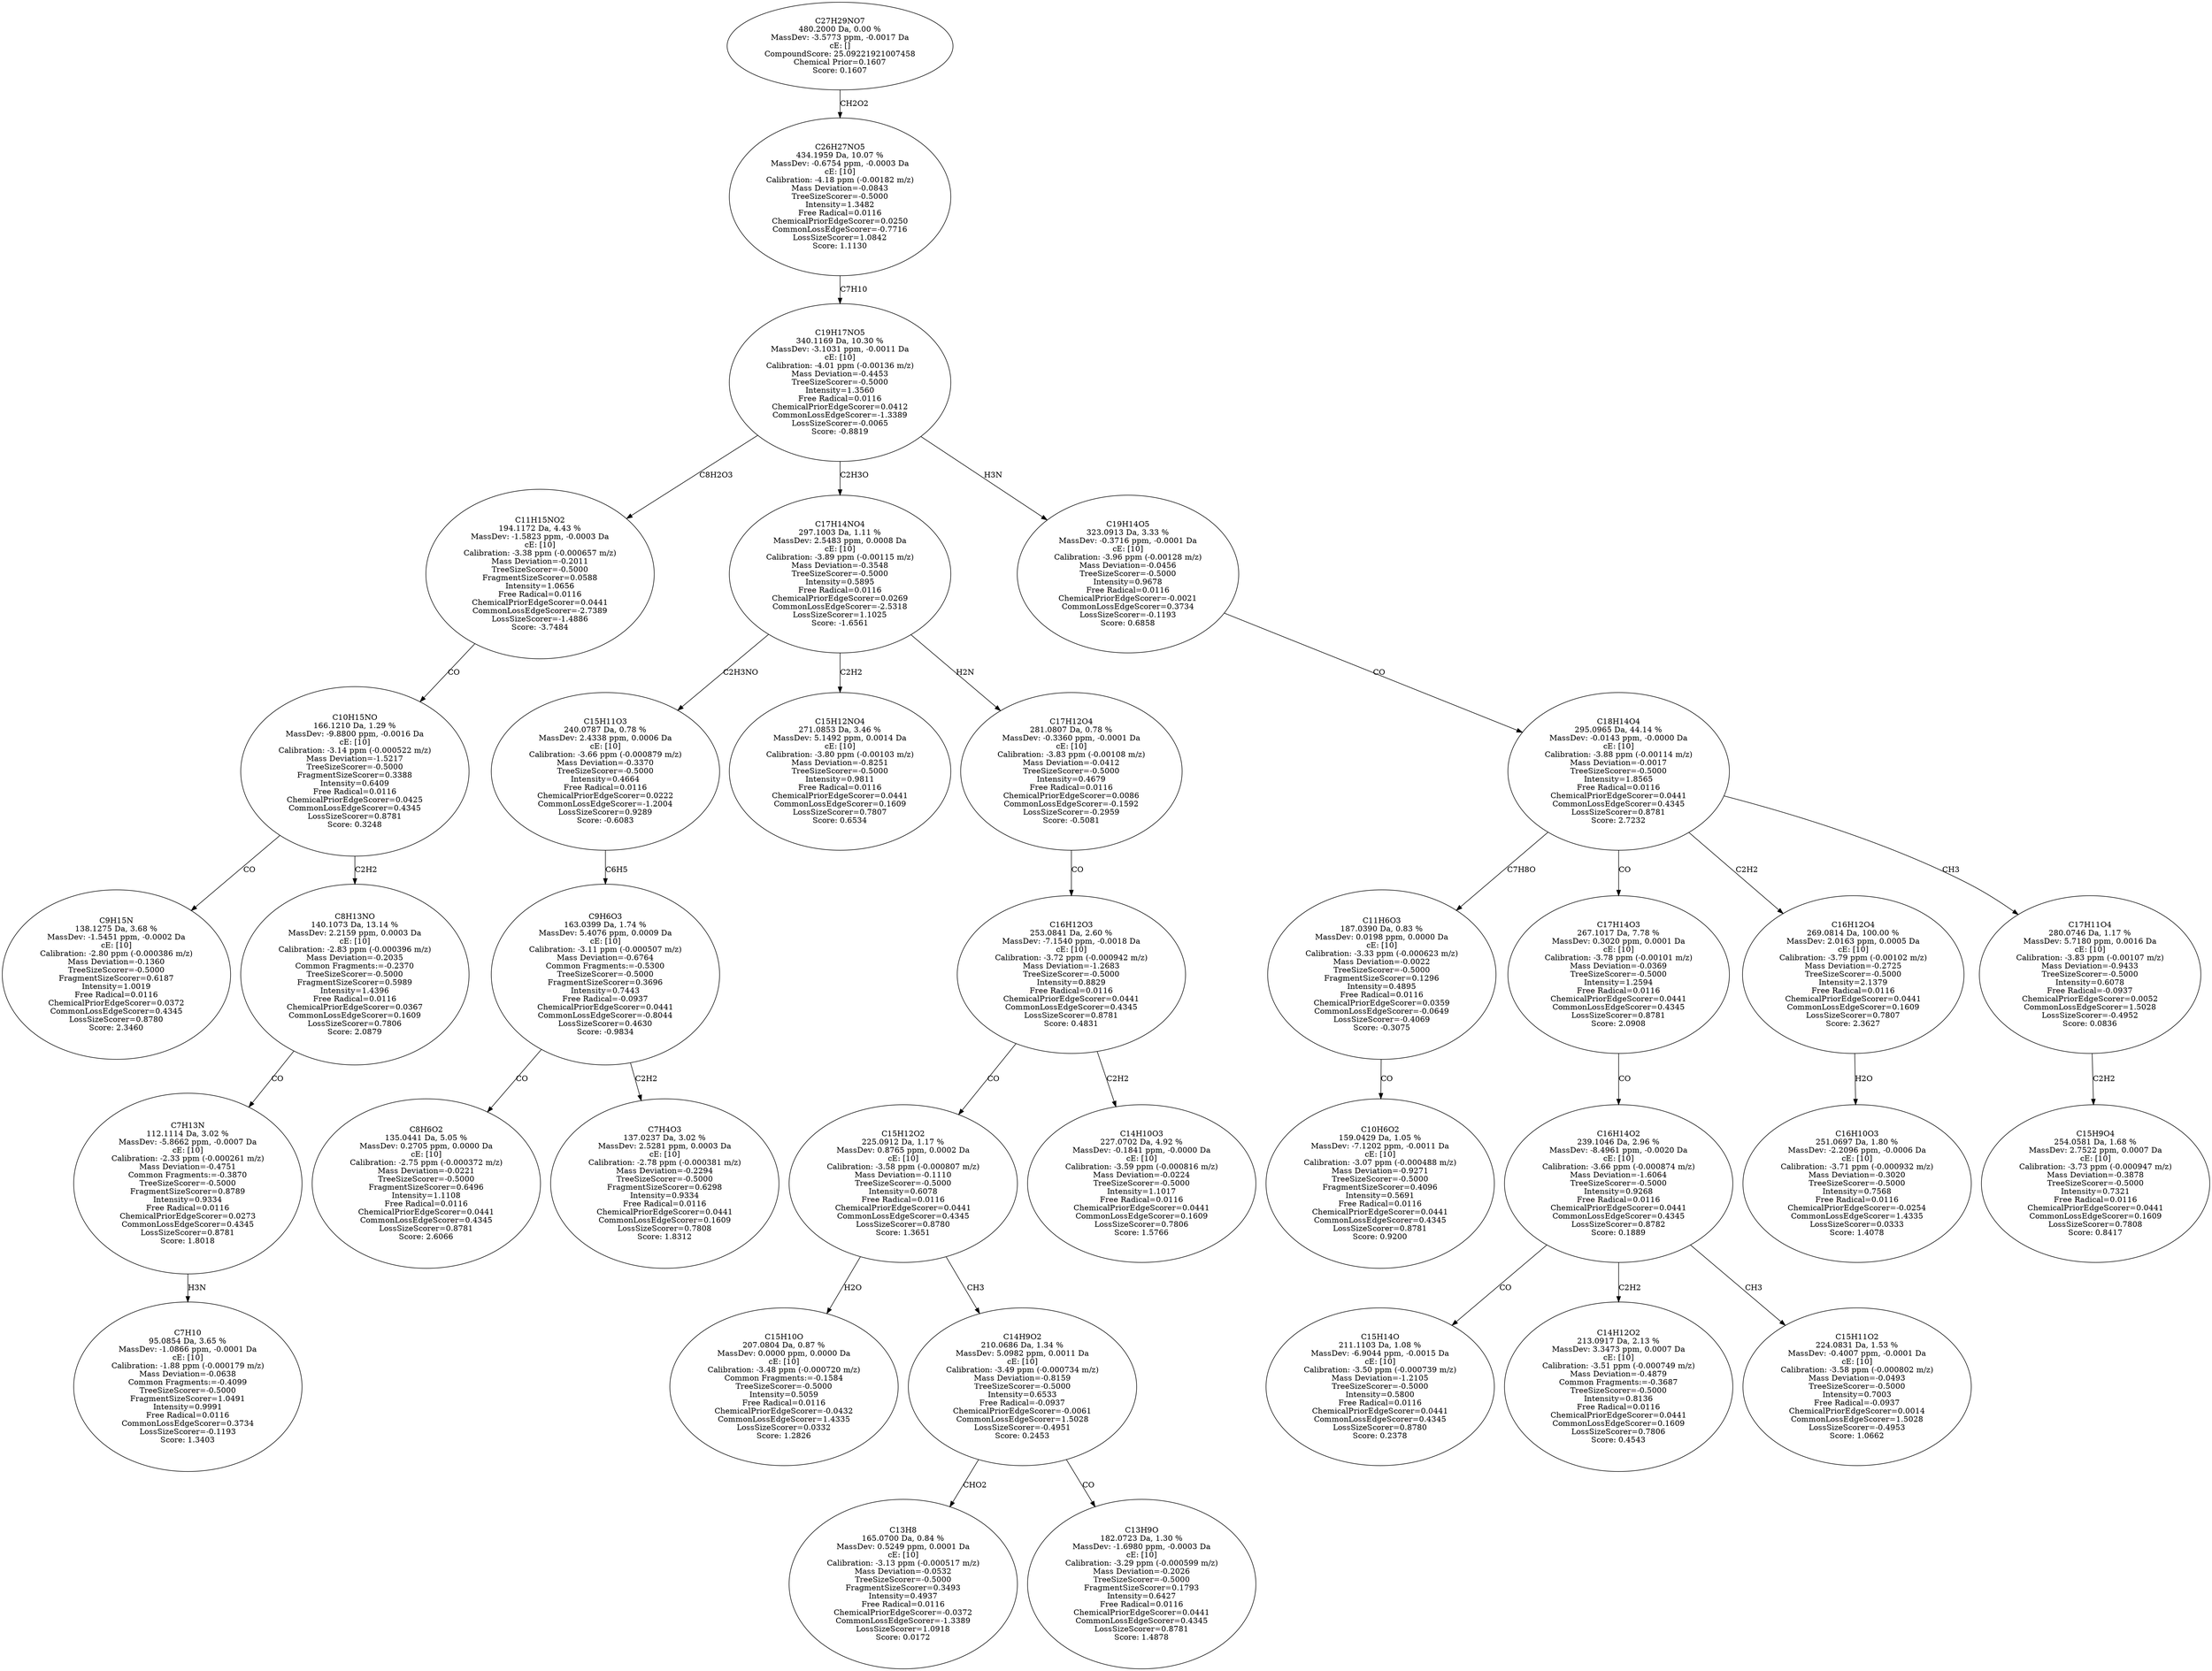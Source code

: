 strict digraph {
v1 [label="C9H15N\n138.1275 Da, 3.68 %\nMassDev: -1.5451 ppm, -0.0002 Da\ncE: [10]\nCalibration: -2.80 ppm (-0.000386 m/z)\nMass Deviation=-0.1360\nTreeSizeScorer=-0.5000\nFragmentSizeScorer=0.6187\nIntensity=1.0019\nFree Radical=0.0116\nChemicalPriorEdgeScorer=0.0372\nCommonLossEdgeScorer=0.4345\nLossSizeScorer=0.8780\nScore: 2.3460"];
v2 [label="C7H10\n95.0854 Da, 3.65 %\nMassDev: -1.0866 ppm, -0.0001 Da\ncE: [10]\nCalibration: -1.88 ppm (-0.000179 m/z)\nMass Deviation=-0.0638\nCommon Fragments:=-0.4099\nTreeSizeScorer=-0.5000\nFragmentSizeScorer=1.0491\nIntensity=0.9991\nFree Radical=0.0116\nCommonLossEdgeScorer=0.3734\nLossSizeScorer=-0.1193\nScore: 1.3403"];
v3 [label="C7H13N\n112.1114 Da, 3.02 %\nMassDev: -5.8662 ppm, -0.0007 Da\ncE: [10]\nCalibration: -2.33 ppm (-0.000261 m/z)\nMass Deviation=-0.4751\nCommon Fragments:=-0.3870\nTreeSizeScorer=-0.5000\nFragmentSizeScorer=0.8789\nIntensity=0.9334\nFree Radical=0.0116\nChemicalPriorEdgeScorer=0.0273\nCommonLossEdgeScorer=0.4345\nLossSizeScorer=0.8781\nScore: 1.8018"];
v4 [label="C8H13NO\n140.1073 Da, 13.14 %\nMassDev: 2.2159 ppm, 0.0003 Da\ncE: [10]\nCalibration: -2.83 ppm (-0.000396 m/z)\nMass Deviation=-0.2035\nCommon Fragments:=-0.2370\nTreeSizeScorer=-0.5000\nFragmentSizeScorer=0.5989\nIntensity=1.4396\nFree Radical=0.0116\nChemicalPriorEdgeScorer=0.0367\nCommonLossEdgeScorer=0.1609\nLossSizeScorer=0.7806\nScore: 2.0879"];
v5 [label="C10H15NO\n166.1210 Da, 1.29 %\nMassDev: -9.8800 ppm, -0.0016 Da\ncE: [10]\nCalibration: -3.14 ppm (-0.000522 m/z)\nMass Deviation=-1.5217\nTreeSizeScorer=-0.5000\nFragmentSizeScorer=0.3388\nIntensity=0.6409\nFree Radical=0.0116\nChemicalPriorEdgeScorer=0.0425\nCommonLossEdgeScorer=0.4345\nLossSizeScorer=0.8781\nScore: 0.3248"];
v6 [label="C11H15NO2\n194.1172 Da, 4.43 %\nMassDev: -1.5823 ppm, -0.0003 Da\ncE: [10]\nCalibration: -3.38 ppm (-0.000657 m/z)\nMass Deviation=-0.2011\nTreeSizeScorer=-0.5000\nFragmentSizeScorer=0.0588\nIntensity=1.0656\nFree Radical=0.0116\nChemicalPriorEdgeScorer=0.0441\nCommonLossEdgeScorer=-2.7389\nLossSizeScorer=-1.4886\nScore: -3.7484"];
v7 [label="C8H6O2\n135.0441 Da, 5.05 %\nMassDev: 0.2705 ppm, 0.0000 Da\ncE: [10]\nCalibration: -2.75 ppm (-0.000372 m/z)\nMass Deviation=-0.0221\nTreeSizeScorer=-0.5000\nFragmentSizeScorer=0.6496\nIntensity=1.1108\nFree Radical=0.0116\nChemicalPriorEdgeScorer=0.0441\nCommonLossEdgeScorer=0.4345\nLossSizeScorer=0.8781\nScore: 2.6066"];
v8 [label="C7H4O3\n137.0237 Da, 3.02 %\nMassDev: 2.5281 ppm, 0.0003 Da\ncE: [10]\nCalibration: -2.78 ppm (-0.000381 m/z)\nMass Deviation=-0.2294\nTreeSizeScorer=-0.5000\nFragmentSizeScorer=0.6298\nIntensity=0.9334\nFree Radical=0.0116\nChemicalPriorEdgeScorer=0.0441\nCommonLossEdgeScorer=0.1609\nLossSizeScorer=0.7808\nScore: 1.8312"];
v9 [label="C9H6O3\n163.0399 Da, 1.74 %\nMassDev: 5.4076 ppm, 0.0009 Da\ncE: [10]\nCalibration: -3.11 ppm (-0.000507 m/z)\nMass Deviation=-0.6764\nCommon Fragments:=-0.5300\nTreeSizeScorer=-0.5000\nFragmentSizeScorer=0.3696\nIntensity=0.7443\nFree Radical=-0.0937\nChemicalPriorEdgeScorer=0.0441\nCommonLossEdgeScorer=-0.8044\nLossSizeScorer=0.4630\nScore: -0.9834"];
v10 [label="C15H11O3\n240.0787 Da, 0.78 %\nMassDev: 2.4338 ppm, 0.0006 Da\ncE: [10]\nCalibration: -3.66 ppm (-0.000879 m/z)\nMass Deviation=-0.3370\nTreeSizeScorer=-0.5000\nIntensity=0.4664\nFree Radical=0.0116\nChemicalPriorEdgeScorer=0.0222\nCommonLossEdgeScorer=-1.2004\nLossSizeScorer=0.9289\nScore: -0.6083"];
v11 [label="C15H12NO4\n271.0853 Da, 3.46 %\nMassDev: 5.1492 ppm, 0.0014 Da\ncE: [10]\nCalibration: -3.80 ppm (-0.00103 m/z)\nMass Deviation=-0.8251\nTreeSizeScorer=-0.5000\nIntensity=0.9811\nFree Radical=0.0116\nChemicalPriorEdgeScorer=0.0441\nCommonLossEdgeScorer=0.1609\nLossSizeScorer=0.7807\nScore: 0.6534"];
v12 [label="C15H10O\n207.0804 Da, 0.87 %\nMassDev: 0.0000 ppm, 0.0000 Da\ncE: [10]\nCalibration: -3.48 ppm (-0.000720 m/z)\nCommon Fragments:=-0.1584\nTreeSizeScorer=-0.5000\nIntensity=0.5059\nFree Radical=0.0116\nChemicalPriorEdgeScorer=-0.0432\nCommonLossEdgeScorer=1.4335\nLossSizeScorer=0.0332\nScore: 1.2826"];
v13 [label="C13H8\n165.0700 Da, 0.84 %\nMassDev: 0.5249 ppm, 0.0001 Da\ncE: [10]\nCalibration: -3.13 ppm (-0.000517 m/z)\nMass Deviation=-0.0532\nTreeSizeScorer=-0.5000\nFragmentSizeScorer=0.3493\nIntensity=0.4937\nFree Radical=0.0116\nChemicalPriorEdgeScorer=-0.0372\nCommonLossEdgeScorer=-1.3389\nLossSizeScorer=1.0918\nScore: 0.0172"];
v14 [label="C13H9O\n182.0723 Da, 1.30 %\nMassDev: -1.6980 ppm, -0.0003 Da\ncE: [10]\nCalibration: -3.29 ppm (-0.000599 m/z)\nMass Deviation=-0.2026\nTreeSizeScorer=-0.5000\nFragmentSizeScorer=0.1793\nIntensity=0.6427\nFree Radical=0.0116\nChemicalPriorEdgeScorer=0.0441\nCommonLossEdgeScorer=0.4345\nLossSizeScorer=0.8781\nScore: 1.4878"];
v15 [label="C14H9O2\n210.0686 Da, 1.34 %\nMassDev: 5.0982 ppm, 0.0011 Da\ncE: [10]\nCalibration: -3.49 ppm (-0.000734 m/z)\nMass Deviation=-0.8159\nTreeSizeScorer=-0.5000\nIntensity=0.6533\nFree Radical=-0.0937\nChemicalPriorEdgeScorer=-0.0061\nCommonLossEdgeScorer=1.5028\nLossSizeScorer=-0.4951\nScore: 0.2453"];
v16 [label="C15H12O2\n225.0912 Da, 1.17 %\nMassDev: 0.8765 ppm, 0.0002 Da\ncE: [10]\nCalibration: -3.58 ppm (-0.000807 m/z)\nMass Deviation=-0.1110\nTreeSizeScorer=-0.5000\nIntensity=0.6078\nFree Radical=0.0116\nChemicalPriorEdgeScorer=0.0441\nCommonLossEdgeScorer=0.4345\nLossSizeScorer=0.8780\nScore: 1.3651"];
v17 [label="C14H10O3\n227.0702 Da, 4.92 %\nMassDev: -0.1841 ppm, -0.0000 Da\ncE: [10]\nCalibration: -3.59 ppm (-0.000816 m/z)\nMass Deviation=-0.0224\nTreeSizeScorer=-0.5000\nIntensity=1.1017\nFree Radical=0.0116\nChemicalPriorEdgeScorer=0.0441\nCommonLossEdgeScorer=0.1609\nLossSizeScorer=0.7806\nScore: 1.5766"];
v18 [label="C16H12O3\n253.0841 Da, 2.60 %\nMassDev: -7.1540 ppm, -0.0018 Da\ncE: [10]\nCalibration: -3.72 ppm (-0.000942 m/z)\nMass Deviation=-1.2683\nTreeSizeScorer=-0.5000\nIntensity=0.8829\nFree Radical=0.0116\nChemicalPriorEdgeScorer=0.0441\nCommonLossEdgeScorer=0.4345\nLossSizeScorer=0.8781\nScore: 0.4831"];
v19 [label="C17H12O4\n281.0807 Da, 0.78 %\nMassDev: -0.3360 ppm, -0.0001 Da\ncE: [10]\nCalibration: -3.83 ppm (-0.00108 m/z)\nMass Deviation=-0.0412\nTreeSizeScorer=-0.5000\nIntensity=0.4679\nFree Radical=0.0116\nChemicalPriorEdgeScorer=0.0086\nCommonLossEdgeScorer=-0.1592\nLossSizeScorer=-0.2959\nScore: -0.5081"];
v20 [label="C17H14NO4\n297.1003 Da, 1.11 %\nMassDev: 2.5483 ppm, 0.0008 Da\ncE: [10]\nCalibration: -3.89 ppm (-0.00115 m/z)\nMass Deviation=-0.3548\nTreeSizeScorer=-0.5000\nIntensity=0.5895\nFree Radical=0.0116\nChemicalPriorEdgeScorer=0.0269\nCommonLossEdgeScorer=-2.5318\nLossSizeScorer=1.1025\nScore: -1.6561"];
v21 [label="C10H6O2\n159.0429 Da, 1.05 %\nMassDev: -7.1202 ppm, -0.0011 Da\ncE: [10]\nCalibration: -3.07 ppm (-0.000488 m/z)\nMass Deviation=-0.9271\nTreeSizeScorer=-0.5000\nFragmentSizeScorer=0.4096\nIntensity=0.5691\nFree Radical=0.0116\nChemicalPriorEdgeScorer=0.0441\nCommonLossEdgeScorer=0.4345\nLossSizeScorer=0.8781\nScore: 0.9200"];
v22 [label="C11H6O3\n187.0390 Da, 0.83 %\nMassDev: 0.0198 ppm, 0.0000 Da\ncE: [10]\nCalibration: -3.33 ppm (-0.000623 m/z)\nMass Deviation=-0.0022\nTreeSizeScorer=-0.5000\nFragmentSizeScorer=0.1296\nIntensity=0.4895\nFree Radical=0.0116\nChemicalPriorEdgeScorer=0.0359\nCommonLossEdgeScorer=-0.0649\nLossSizeScorer=-0.4069\nScore: -0.3075"];
v23 [label="C15H14O\n211.1103 Da, 1.08 %\nMassDev: -6.9044 ppm, -0.0015 Da\ncE: [10]\nCalibration: -3.50 ppm (-0.000739 m/z)\nMass Deviation=-1.2105\nTreeSizeScorer=-0.5000\nIntensity=0.5800\nFree Radical=0.0116\nChemicalPriorEdgeScorer=0.0441\nCommonLossEdgeScorer=0.4345\nLossSizeScorer=0.8780\nScore: 0.2378"];
v24 [label="C14H12O2\n213.0917 Da, 2.13 %\nMassDev: 3.3473 ppm, 0.0007 Da\ncE: [10]\nCalibration: -3.51 ppm (-0.000749 m/z)\nMass Deviation=-0.4879\nCommon Fragments:=-0.3687\nTreeSizeScorer=-0.5000\nIntensity=0.8136\nFree Radical=0.0116\nChemicalPriorEdgeScorer=0.0441\nCommonLossEdgeScorer=0.1609\nLossSizeScorer=0.7806\nScore: 0.4543"];
v25 [label="C15H11O2\n224.0831 Da, 1.53 %\nMassDev: -0.4007 ppm, -0.0001 Da\ncE: [10]\nCalibration: -3.58 ppm (-0.000802 m/z)\nMass Deviation=-0.0493\nTreeSizeScorer=-0.5000\nIntensity=0.7003\nFree Radical=-0.0937\nChemicalPriorEdgeScorer=0.0014\nCommonLossEdgeScorer=1.5028\nLossSizeScorer=-0.4953\nScore: 1.0662"];
v26 [label="C16H14O2\n239.1046 Da, 2.96 %\nMassDev: -8.4961 ppm, -0.0020 Da\ncE: [10]\nCalibration: -3.66 ppm (-0.000874 m/z)\nMass Deviation=-1.6064\nTreeSizeScorer=-0.5000\nIntensity=0.9268\nFree Radical=0.0116\nChemicalPriorEdgeScorer=0.0441\nCommonLossEdgeScorer=0.4345\nLossSizeScorer=0.8782\nScore: 0.1889"];
v27 [label="C17H14O3\n267.1017 Da, 7.78 %\nMassDev: 0.3020 ppm, 0.0001 Da\ncE: [10]\nCalibration: -3.78 ppm (-0.00101 m/z)\nMass Deviation=-0.0369\nTreeSizeScorer=-0.5000\nIntensity=1.2594\nFree Radical=0.0116\nChemicalPriorEdgeScorer=0.0441\nCommonLossEdgeScorer=0.4345\nLossSizeScorer=0.8781\nScore: 2.0908"];
v28 [label="C16H10O3\n251.0697 Da, 1.80 %\nMassDev: -2.2096 ppm, -0.0006 Da\ncE: [10]\nCalibration: -3.71 ppm (-0.000932 m/z)\nMass Deviation=-0.3020\nTreeSizeScorer=-0.5000\nIntensity=0.7568\nFree Radical=0.0116\nChemicalPriorEdgeScorer=-0.0254\nCommonLossEdgeScorer=1.4335\nLossSizeScorer=0.0333\nScore: 1.4078"];
v29 [label="C16H12O4\n269.0814 Da, 100.00 %\nMassDev: 2.0163 ppm, 0.0005 Da\ncE: [10]\nCalibration: -3.79 ppm (-0.00102 m/z)\nMass Deviation=-0.2725\nTreeSizeScorer=-0.5000\nIntensity=2.1379\nFree Radical=0.0116\nChemicalPriorEdgeScorer=0.0441\nCommonLossEdgeScorer=0.1609\nLossSizeScorer=0.7807\nScore: 2.3627"];
v30 [label="C15H9O4\n254.0581 Da, 1.68 %\nMassDev: 2.7522 ppm, 0.0007 Da\ncE: [10]\nCalibration: -3.73 ppm (-0.000947 m/z)\nMass Deviation=-0.3878\nTreeSizeScorer=-0.5000\nIntensity=0.7321\nFree Radical=0.0116\nChemicalPriorEdgeScorer=0.0441\nCommonLossEdgeScorer=0.1609\nLossSizeScorer=0.7808\nScore: 0.8417"];
v31 [label="C17H11O4\n280.0746 Da, 1.17 %\nMassDev: 5.7180 ppm, 0.0016 Da\ncE: [10]\nCalibration: -3.83 ppm (-0.00107 m/z)\nMass Deviation=-0.9433\nTreeSizeScorer=-0.5000\nIntensity=0.6078\nFree Radical=-0.0937\nChemicalPriorEdgeScorer=0.0052\nCommonLossEdgeScorer=1.5028\nLossSizeScorer=-0.4952\nScore: 0.0836"];
v32 [label="C18H14O4\n295.0965 Da, 44.14 %\nMassDev: -0.0143 ppm, -0.0000 Da\ncE: [10]\nCalibration: -3.88 ppm (-0.00114 m/z)\nMass Deviation=-0.0017\nTreeSizeScorer=-0.5000\nIntensity=1.8565\nFree Radical=0.0116\nChemicalPriorEdgeScorer=0.0441\nCommonLossEdgeScorer=0.4345\nLossSizeScorer=0.8781\nScore: 2.7232"];
v33 [label="C19H14O5\n323.0913 Da, 3.33 %\nMassDev: -0.3716 ppm, -0.0001 Da\ncE: [10]\nCalibration: -3.96 ppm (-0.00128 m/z)\nMass Deviation=-0.0456\nTreeSizeScorer=-0.5000\nIntensity=0.9678\nFree Radical=0.0116\nChemicalPriorEdgeScorer=-0.0021\nCommonLossEdgeScorer=0.3734\nLossSizeScorer=-0.1193\nScore: 0.6858"];
v34 [label="C19H17NO5\n340.1169 Da, 10.30 %\nMassDev: -3.1031 ppm, -0.0011 Da\ncE: [10]\nCalibration: -4.01 ppm (-0.00136 m/z)\nMass Deviation=-0.4453\nTreeSizeScorer=-0.5000\nIntensity=1.3560\nFree Radical=0.0116\nChemicalPriorEdgeScorer=0.0412\nCommonLossEdgeScorer=-1.3389\nLossSizeScorer=-0.0065\nScore: -0.8819"];
v35 [label="C26H27NO5\n434.1959 Da, 10.07 %\nMassDev: -0.6754 ppm, -0.0003 Da\ncE: [10]\nCalibration: -4.18 ppm (-0.00182 m/z)\nMass Deviation=-0.0843\nTreeSizeScorer=-0.5000\nIntensity=1.3482\nFree Radical=0.0116\nChemicalPriorEdgeScorer=0.0250\nCommonLossEdgeScorer=-0.7716\nLossSizeScorer=1.0842\nScore: 1.1130"];
v36 [label="C27H29NO7\n480.2000 Da, 0.00 %\nMassDev: -3.5773 ppm, -0.0017 Da\ncE: []\nCompoundScore: 25.09221921007458\nChemical Prior=0.1607\nScore: 0.1607"];
v5 -> v1 [label="CO"];
v3 -> v2 [label="H3N"];
v4 -> v3 [label="CO"];
v5 -> v4 [label="C2H2"];
v6 -> v5 [label="CO"];
v34 -> v6 [label="C8H2O3"];
v9 -> v7 [label="CO"];
v9 -> v8 [label="C2H2"];
v10 -> v9 [label="C6H5"];
v20 -> v10 [label="C2H3NO"];
v20 -> v11 [label="C2H2"];
v16 -> v12 [label="H2O"];
v15 -> v13 [label="CHO2"];
v15 -> v14 [label="CO"];
v16 -> v15 [label="CH3"];
v18 -> v16 [label="CO"];
v18 -> v17 [label="C2H2"];
v19 -> v18 [label="CO"];
v20 -> v19 [label="H2N"];
v34 -> v20 [label="C2H3O"];
v22 -> v21 [label="CO"];
v32 -> v22 [label="C7H8O"];
v26 -> v23 [label="CO"];
v26 -> v24 [label="C2H2"];
v26 -> v25 [label="CH3"];
v27 -> v26 [label="CO"];
v32 -> v27 [label="CO"];
v29 -> v28 [label="H2O"];
v32 -> v29 [label="C2H2"];
v31 -> v30 [label="C2H2"];
v32 -> v31 [label="CH3"];
v33 -> v32 [label="CO"];
v34 -> v33 [label="H3N"];
v35 -> v34 [label="C7H10"];
v36 -> v35 [label="CH2O2"];
}